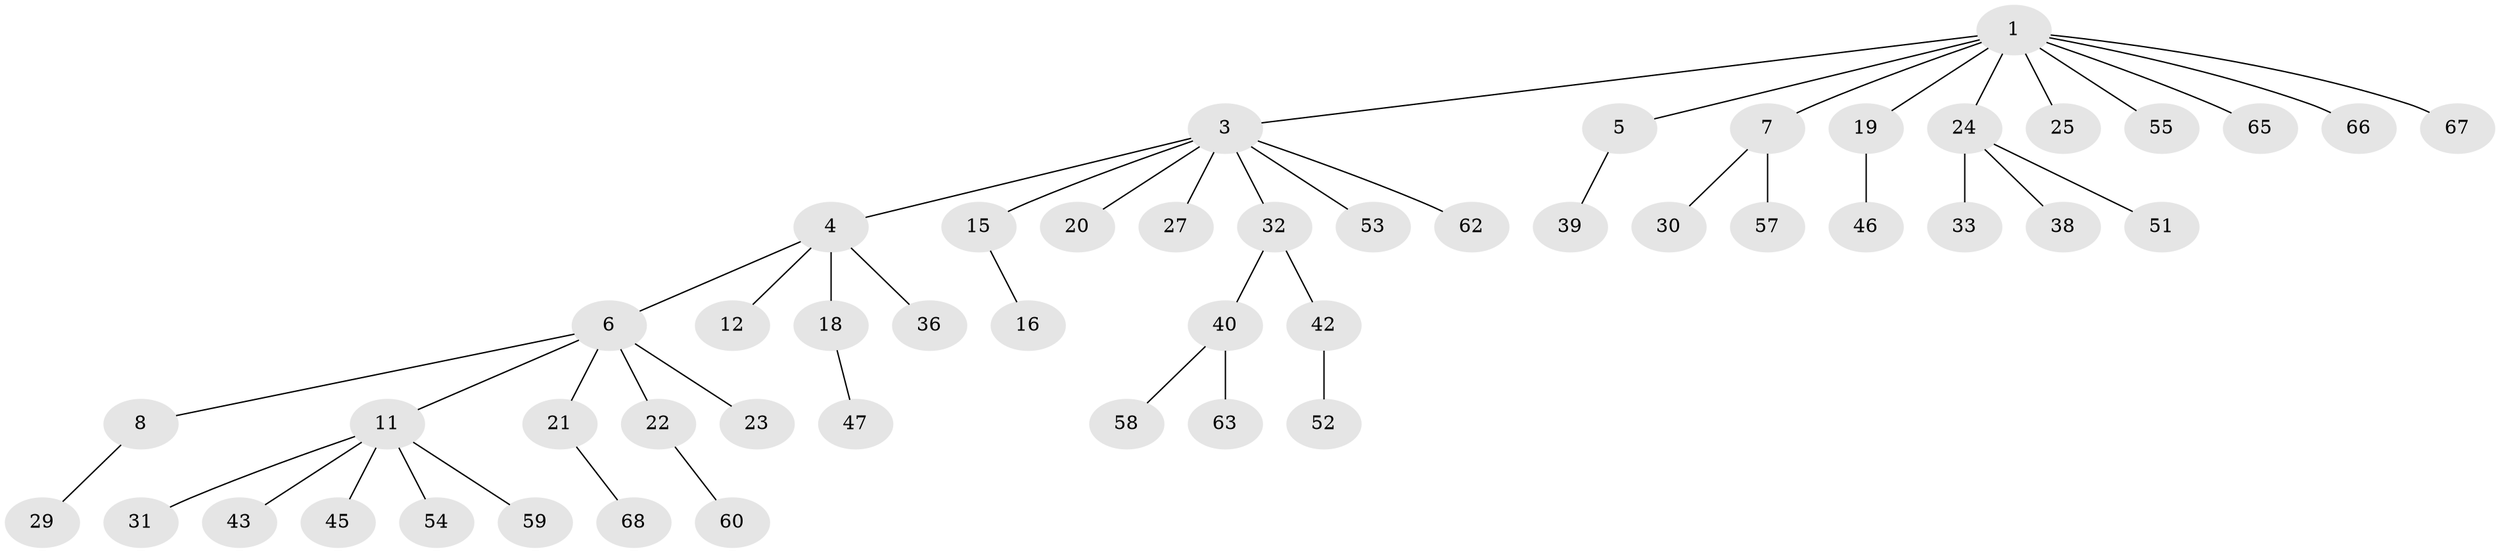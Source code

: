// Generated by graph-tools (version 1.1) at 2025/52/02/27/25 19:52:11]
// undirected, 49 vertices, 48 edges
graph export_dot {
graph [start="1"]
  node [color=gray90,style=filled];
  1 [super="+2"];
  3 [super="+17"];
  4 [super="+10"];
  5 [super="+37"];
  6 [super="+9"];
  7 [super="+13"];
  8 [super="+28"];
  11 [super="+14"];
  12;
  15;
  16 [super="+41"];
  18;
  19 [super="+44"];
  20;
  21 [super="+34"];
  22 [super="+50"];
  23 [super="+26"];
  24 [super="+35"];
  25;
  27;
  29;
  30;
  31;
  32;
  33 [super="+49"];
  36 [super="+48"];
  38;
  39 [super="+64"];
  40 [super="+56"];
  42 [super="+61"];
  43;
  45;
  46;
  47;
  51;
  52;
  53;
  54;
  55;
  57;
  58;
  59;
  60;
  62 [super="+70"];
  63 [super="+69"];
  65;
  66;
  67 [super="+71"];
  68;
  1 -- 3;
  1 -- 5;
  1 -- 19;
  1 -- 25;
  1 -- 55;
  1 -- 67;
  1 -- 65;
  1 -- 66;
  1 -- 7;
  1 -- 24;
  3 -- 4;
  3 -- 15;
  3 -- 20;
  3 -- 27;
  3 -- 32;
  3 -- 53;
  3 -- 62;
  4 -- 6;
  4 -- 18;
  4 -- 12;
  4 -- 36;
  5 -- 39;
  6 -- 8;
  6 -- 11;
  6 -- 21;
  6 -- 23;
  6 -- 22;
  7 -- 57;
  7 -- 30;
  8 -- 29;
  11 -- 31;
  11 -- 54;
  11 -- 59;
  11 -- 43;
  11 -- 45;
  15 -- 16;
  18 -- 47;
  19 -- 46;
  21 -- 68;
  22 -- 60;
  24 -- 33;
  24 -- 38;
  24 -- 51;
  32 -- 40;
  32 -- 42;
  40 -- 58;
  40 -- 63;
  42 -- 52;
}
